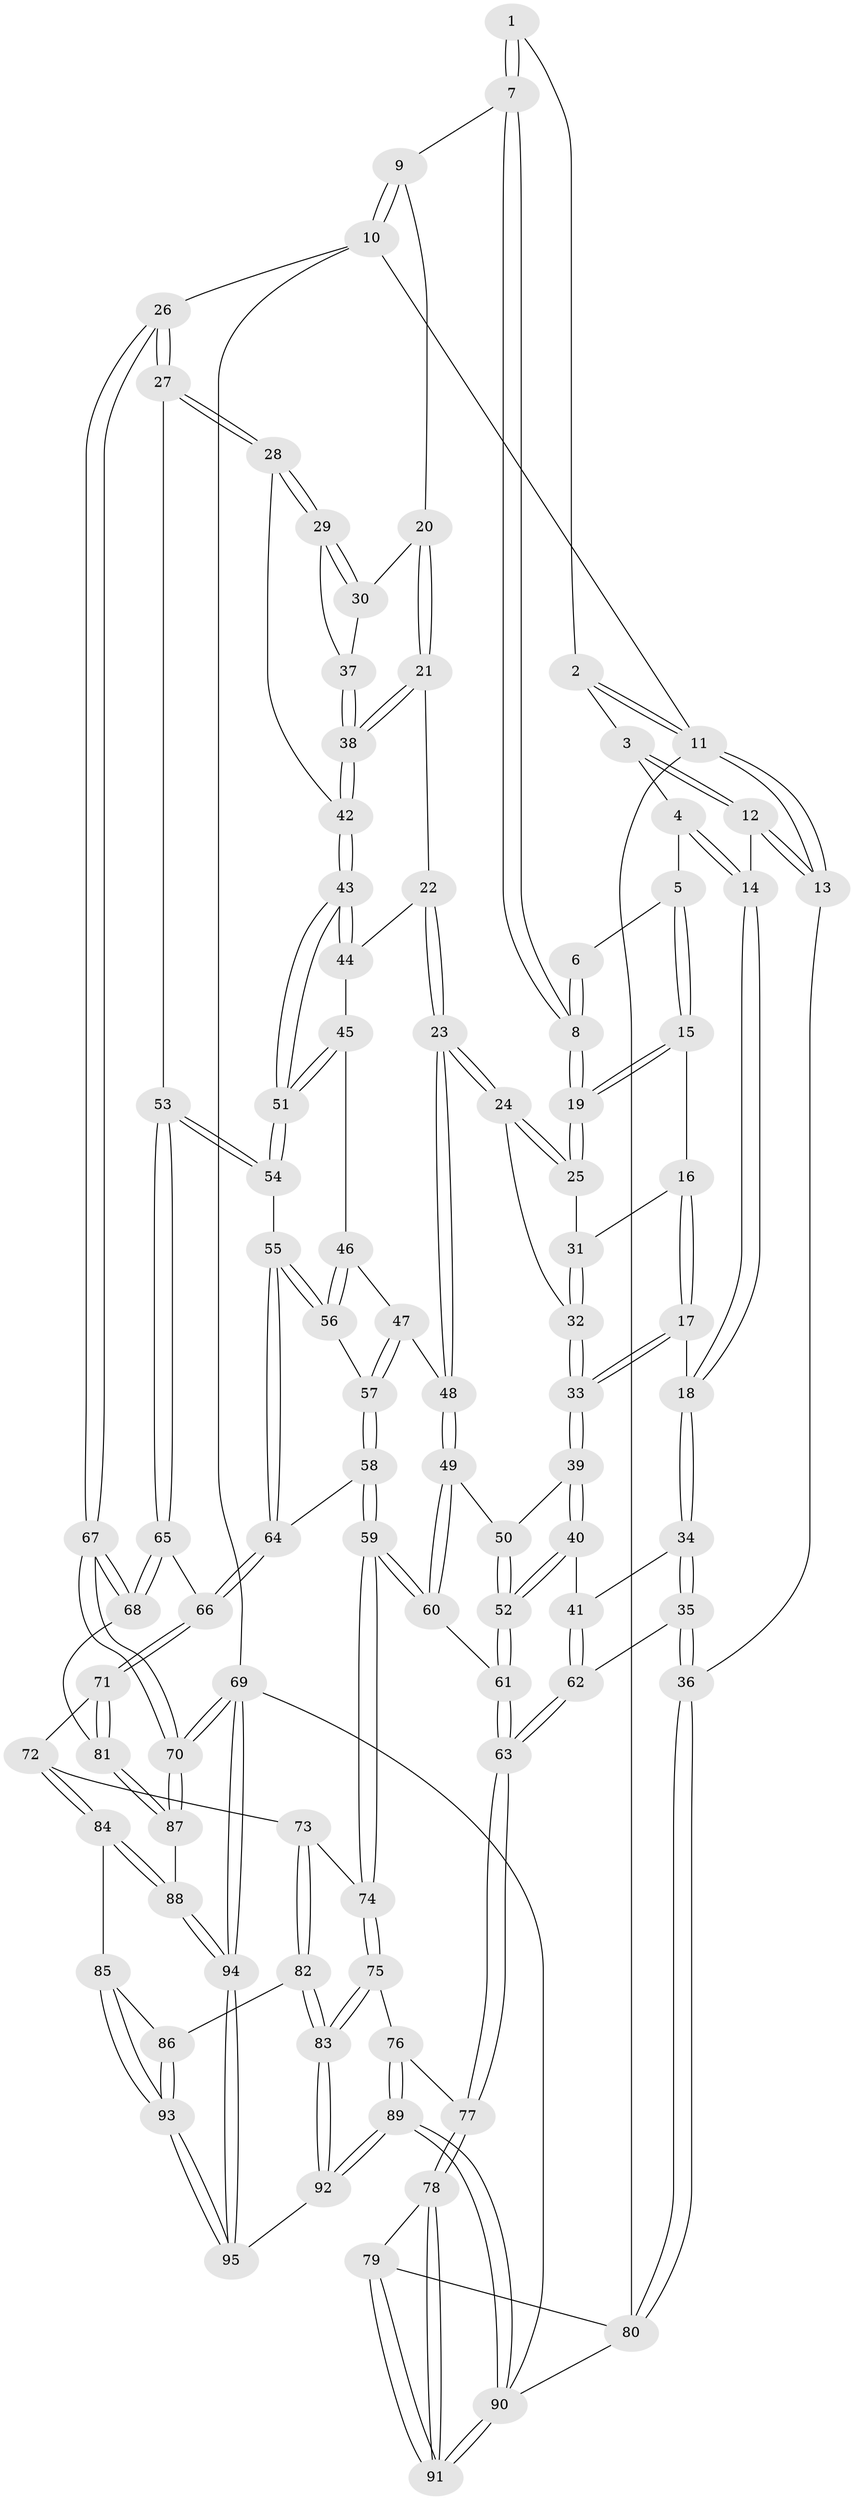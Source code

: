 // Generated by graph-tools (version 1.1) at 2025/51/03/09/25 03:51:08]
// undirected, 95 vertices, 234 edges
graph export_dot {
graph [start="1"]
  node [color=gray90,style=filled];
  1 [pos="+0.5000108760545875+0"];
  2 [pos="+0.1940917791539829+0"];
  3 [pos="+0.20187277931581857+0"];
  4 [pos="+0.24996822552028314+0"];
  5 [pos="+0.30188208419779655+0.08986501185637427"];
  6 [pos="+0.4420842784360891+0.03973661849498336"];
  7 [pos="+0.8728931510174968+0"];
  8 [pos="+0.5245190205635666+0.1483421645280971"];
  9 [pos="+0.8838093953567671+0"];
  10 [pos="+1+0"];
  11 [pos="+0+0"];
  12 [pos="+0.04613458950875523+0.15847461151341719"];
  13 [pos="+0+0.19044300555239613"];
  14 [pos="+0.11648254865821939+0.2081205735091892"];
  15 [pos="+0.30227409585118076+0.09177441401388373"];
  16 [pos="+0.26583990440303684+0.19111829967278426"];
  17 [pos="+0.24630909541326235+0.21745586374441198"];
  18 [pos="+0.14308177022224122+0.2334040193732069"];
  19 [pos="+0.5031280000245832+0.18672972841014665"];
  20 [pos="+0.868226578137054+0"];
  21 [pos="+0.7340107782113705+0.2175886385883204"];
  22 [pos="+0.6891905445116678+0.28989408410878564"];
  23 [pos="+0.533774125032166+0.2798625171461622"];
  24 [pos="+0.5096203090406051+0.24743335720761603"];
  25 [pos="+0.5038849938986849+0.2246323505923286"];
  26 [pos="+1+0.3732809052275257"];
  27 [pos="+1+0.3738202937285715"];
  28 [pos="+1+0.3649560825069494"];
  29 [pos="+1+0.327417197971121"];
  30 [pos="+0.9017969635867631+0.21859252556149833"];
  31 [pos="+0.3676052003227853+0.2286800320777732"];
  32 [pos="+0.3461890531668065+0.33199453445429716"];
  33 [pos="+0.3134488912063966+0.3556379251266994"];
  34 [pos="+0.09827482846301629+0.4006721419280863"];
  35 [pos="+0+0.4921867415269013"];
  36 [pos="+0+0.49340604068305793"];
  37 [pos="+0.880904009132962+0.29603566262186604"];
  38 [pos="+0.8677372180232282+0.33184766830036844"];
  39 [pos="+0.31301099521301995+0.3586999017276099"];
  40 [pos="+0.1885562042818689+0.4292225027606458"];
  41 [pos="+0.18210384010784536+0.4293380617304606"];
  42 [pos="+0.8677166976535394+0.3319895644233956"];
  43 [pos="+0.8251315273155272+0.406940393584841"];
  44 [pos="+0.6936591192660663+0.29927509152077564"];
  45 [pos="+0.6631537466357061+0.40458279699813166"];
  46 [pos="+0.6454477400170411+0.44025606115773025"];
  47 [pos="+0.5322366378675969+0.4140934472886605"];
  48 [pos="+0.5188008501878724+0.39243271921507145"];
  49 [pos="+0.393930963540191+0.4305761336864759"];
  50 [pos="+0.35380355670238933+0.40551531322879897"];
  51 [pos="+0.8291091669365274+0.43379177065254093"];
  52 [pos="+0.28280353082141607+0.5328346090390196"];
  53 [pos="+0.8421281314203024+0.4905274010409562"];
  54 [pos="+0.841421601737369+0.489947205708022"];
  55 [pos="+0.6974366830608116+0.5178637095452452"];
  56 [pos="+0.680244339888717+0.4988829331727429"];
  57 [pos="+0.5287695851133162+0.504521055195836"];
  58 [pos="+0.5115785805736695+0.5673873098497149"];
  59 [pos="+0.4582558780072259+0.6115264235487099"];
  60 [pos="+0.4049463552293469+0.5762486693393306"];
  61 [pos="+0.29982466375901085+0.5777974545886969"];
  62 [pos="+0.17086389535175547+0.6532102448864162"];
  63 [pos="+0.1952378261654772+0.6776440106048581"];
  64 [pos="+0.658430277676149+0.5829626292849974"];
  65 [pos="+0.8883824979456402+0.5970132695590128"];
  66 [pos="+0.6781415679334476+0.6853808623291422"];
  67 [pos="+1+0.7106909539146014"];
  68 [pos="+0.966000327218244+0.6787559934839332"];
  69 [pos="+1+1"];
  70 [pos="+1+0.8583026376697518"];
  71 [pos="+0.6664789038322598+0.7218232883715727"];
  72 [pos="+0.6607106253304811+0.7262492413988603"];
  73 [pos="+0.5274084060152481+0.727284493840517"];
  74 [pos="+0.45862809137225624+0.6145231727514595"];
  75 [pos="+0.3222512933725761+0.7607768902122548"];
  76 [pos="+0.2629663321206922+0.759401887314145"];
  77 [pos="+0.1990301067538814+0.7117044987000288"];
  78 [pos="+0.11747190475789607+0.7827039694909881"];
  79 [pos="+0+0.81307644974243"];
  80 [pos="+0+0.7751260481971816"];
  81 [pos="+0.8496341956973633+0.7962117966389081"];
  82 [pos="+0.4739706227045321+0.8402419275231685"];
  83 [pos="+0.4530089808784036+0.8519256840260327"];
  84 [pos="+0.6597939411934488+0.8636213084623092"];
  85 [pos="+0.6107537220922282+0.8716893874861167"];
  86 [pos="+0.5379284420095425+0.8706700109561778"];
  87 [pos="+0.8326778977961052+0.8835874245281523"];
  88 [pos="+0.7902328179588273+1"];
  89 [pos="+0.2665353322029467+1"];
  90 [pos="+0.2602955630973414+1"];
  91 [pos="+0.18236601839327776+1"];
  92 [pos="+0.3114751500713637+1"];
  93 [pos="+0.5801930585421982+0.9940539385101765"];
  94 [pos="+0.8129838723918841+1"];
  95 [pos="+0.6191321719691713+1"];
  1 -- 2;
  1 -- 7;
  1 -- 7;
  2 -- 3;
  2 -- 11;
  2 -- 11;
  3 -- 4;
  3 -- 12;
  3 -- 12;
  4 -- 5;
  4 -- 14;
  4 -- 14;
  5 -- 6;
  5 -- 15;
  5 -- 15;
  6 -- 8;
  6 -- 8;
  7 -- 8;
  7 -- 8;
  7 -- 9;
  8 -- 19;
  8 -- 19;
  9 -- 10;
  9 -- 10;
  9 -- 20;
  10 -- 11;
  10 -- 26;
  10 -- 69;
  11 -- 13;
  11 -- 13;
  11 -- 80;
  12 -- 13;
  12 -- 13;
  12 -- 14;
  13 -- 36;
  14 -- 18;
  14 -- 18;
  15 -- 16;
  15 -- 19;
  15 -- 19;
  16 -- 17;
  16 -- 17;
  16 -- 31;
  17 -- 18;
  17 -- 33;
  17 -- 33;
  18 -- 34;
  18 -- 34;
  19 -- 25;
  19 -- 25;
  20 -- 21;
  20 -- 21;
  20 -- 30;
  21 -- 22;
  21 -- 38;
  21 -- 38;
  22 -- 23;
  22 -- 23;
  22 -- 44;
  23 -- 24;
  23 -- 24;
  23 -- 48;
  23 -- 48;
  24 -- 25;
  24 -- 25;
  24 -- 32;
  25 -- 31;
  26 -- 27;
  26 -- 27;
  26 -- 67;
  26 -- 67;
  27 -- 28;
  27 -- 28;
  27 -- 53;
  28 -- 29;
  28 -- 29;
  28 -- 42;
  29 -- 30;
  29 -- 30;
  29 -- 37;
  30 -- 37;
  31 -- 32;
  31 -- 32;
  32 -- 33;
  32 -- 33;
  33 -- 39;
  33 -- 39;
  34 -- 35;
  34 -- 35;
  34 -- 41;
  35 -- 36;
  35 -- 36;
  35 -- 62;
  36 -- 80;
  36 -- 80;
  37 -- 38;
  37 -- 38;
  38 -- 42;
  38 -- 42;
  39 -- 40;
  39 -- 40;
  39 -- 50;
  40 -- 41;
  40 -- 52;
  40 -- 52;
  41 -- 62;
  41 -- 62;
  42 -- 43;
  42 -- 43;
  43 -- 44;
  43 -- 44;
  43 -- 51;
  43 -- 51;
  44 -- 45;
  45 -- 46;
  45 -- 51;
  45 -- 51;
  46 -- 47;
  46 -- 56;
  46 -- 56;
  47 -- 48;
  47 -- 57;
  47 -- 57;
  48 -- 49;
  48 -- 49;
  49 -- 50;
  49 -- 60;
  49 -- 60;
  50 -- 52;
  50 -- 52;
  51 -- 54;
  51 -- 54;
  52 -- 61;
  52 -- 61;
  53 -- 54;
  53 -- 54;
  53 -- 65;
  53 -- 65;
  54 -- 55;
  55 -- 56;
  55 -- 56;
  55 -- 64;
  55 -- 64;
  56 -- 57;
  57 -- 58;
  57 -- 58;
  58 -- 59;
  58 -- 59;
  58 -- 64;
  59 -- 60;
  59 -- 60;
  59 -- 74;
  59 -- 74;
  60 -- 61;
  61 -- 63;
  61 -- 63;
  62 -- 63;
  62 -- 63;
  63 -- 77;
  63 -- 77;
  64 -- 66;
  64 -- 66;
  65 -- 66;
  65 -- 68;
  65 -- 68;
  66 -- 71;
  66 -- 71;
  67 -- 68;
  67 -- 68;
  67 -- 70;
  67 -- 70;
  68 -- 81;
  69 -- 70;
  69 -- 70;
  69 -- 94;
  69 -- 94;
  69 -- 90;
  70 -- 87;
  70 -- 87;
  71 -- 72;
  71 -- 81;
  71 -- 81;
  72 -- 73;
  72 -- 84;
  72 -- 84;
  73 -- 74;
  73 -- 82;
  73 -- 82;
  74 -- 75;
  74 -- 75;
  75 -- 76;
  75 -- 83;
  75 -- 83;
  76 -- 77;
  76 -- 89;
  76 -- 89;
  77 -- 78;
  77 -- 78;
  78 -- 79;
  78 -- 91;
  78 -- 91;
  79 -- 80;
  79 -- 91;
  79 -- 91;
  80 -- 90;
  81 -- 87;
  81 -- 87;
  82 -- 83;
  82 -- 83;
  82 -- 86;
  83 -- 92;
  83 -- 92;
  84 -- 85;
  84 -- 88;
  84 -- 88;
  85 -- 86;
  85 -- 93;
  85 -- 93;
  86 -- 93;
  86 -- 93;
  87 -- 88;
  88 -- 94;
  88 -- 94;
  89 -- 90;
  89 -- 90;
  89 -- 92;
  89 -- 92;
  90 -- 91;
  90 -- 91;
  92 -- 95;
  93 -- 95;
  93 -- 95;
  94 -- 95;
  94 -- 95;
}
